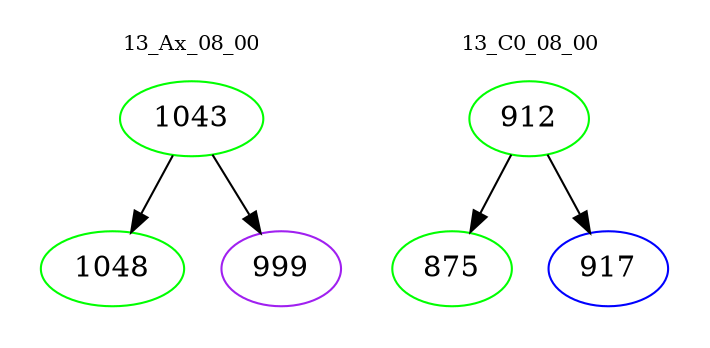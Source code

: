 digraph{
subgraph cluster_0 {
color = white
label = "13_Ax_08_00";
fontsize=10;
T0_1043 [label="1043", color="green"]
T0_1043 -> T0_1048 [color="black"]
T0_1048 [label="1048", color="green"]
T0_1043 -> T0_999 [color="black"]
T0_999 [label="999", color="purple"]
}
subgraph cluster_1 {
color = white
label = "13_C0_08_00";
fontsize=10;
T1_912 [label="912", color="green"]
T1_912 -> T1_875 [color="black"]
T1_875 [label="875", color="green"]
T1_912 -> T1_917 [color="black"]
T1_917 [label="917", color="blue"]
}
}
